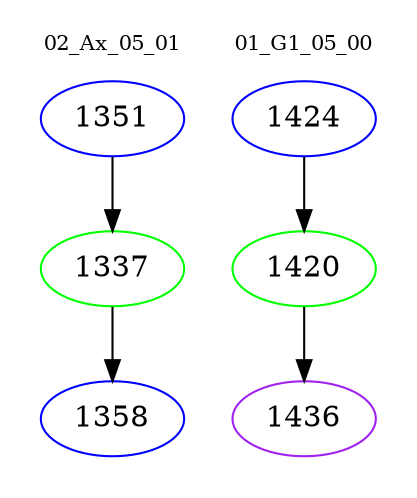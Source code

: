 digraph{
subgraph cluster_0 {
color = white
label = "02_Ax_05_01";
fontsize=10;
T0_1351 [label="1351", color="blue"]
T0_1351 -> T0_1337 [color="black"]
T0_1337 [label="1337", color="green"]
T0_1337 -> T0_1358 [color="black"]
T0_1358 [label="1358", color="blue"]
}
subgraph cluster_1 {
color = white
label = "01_G1_05_00";
fontsize=10;
T1_1424 [label="1424", color="blue"]
T1_1424 -> T1_1420 [color="black"]
T1_1420 [label="1420", color="green"]
T1_1420 -> T1_1436 [color="black"]
T1_1436 [label="1436", color="purple"]
}
}

